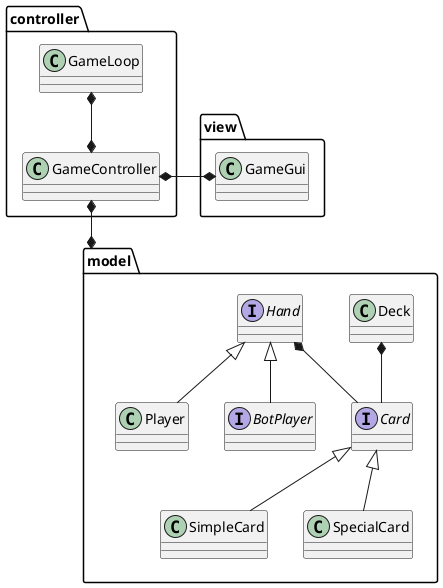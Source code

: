 @startuml

package model {
    interface Card

    Class SimpleCard extends Card

    Class SpecialCard extends Card

    Class Deck

    interface Hand

    Class Player extends Hand

    interface BotPlayer extends Hand

}

package controller {
    class GameLoop

    class GameController
}

package view {
    class GameGui
}

model.Deck *-- model.Card
model.Hand *-- model.Card

controller.GameLoop *--* controller.GameController

view.GameGui *-left-* controller.GameController

'controller.GameController *-u- model.Deck
'model.Player *-u-* controller.GameController
'model.BotPlayer *-u-* controller.GameController

model *-u-* controller.GameController


@enduml